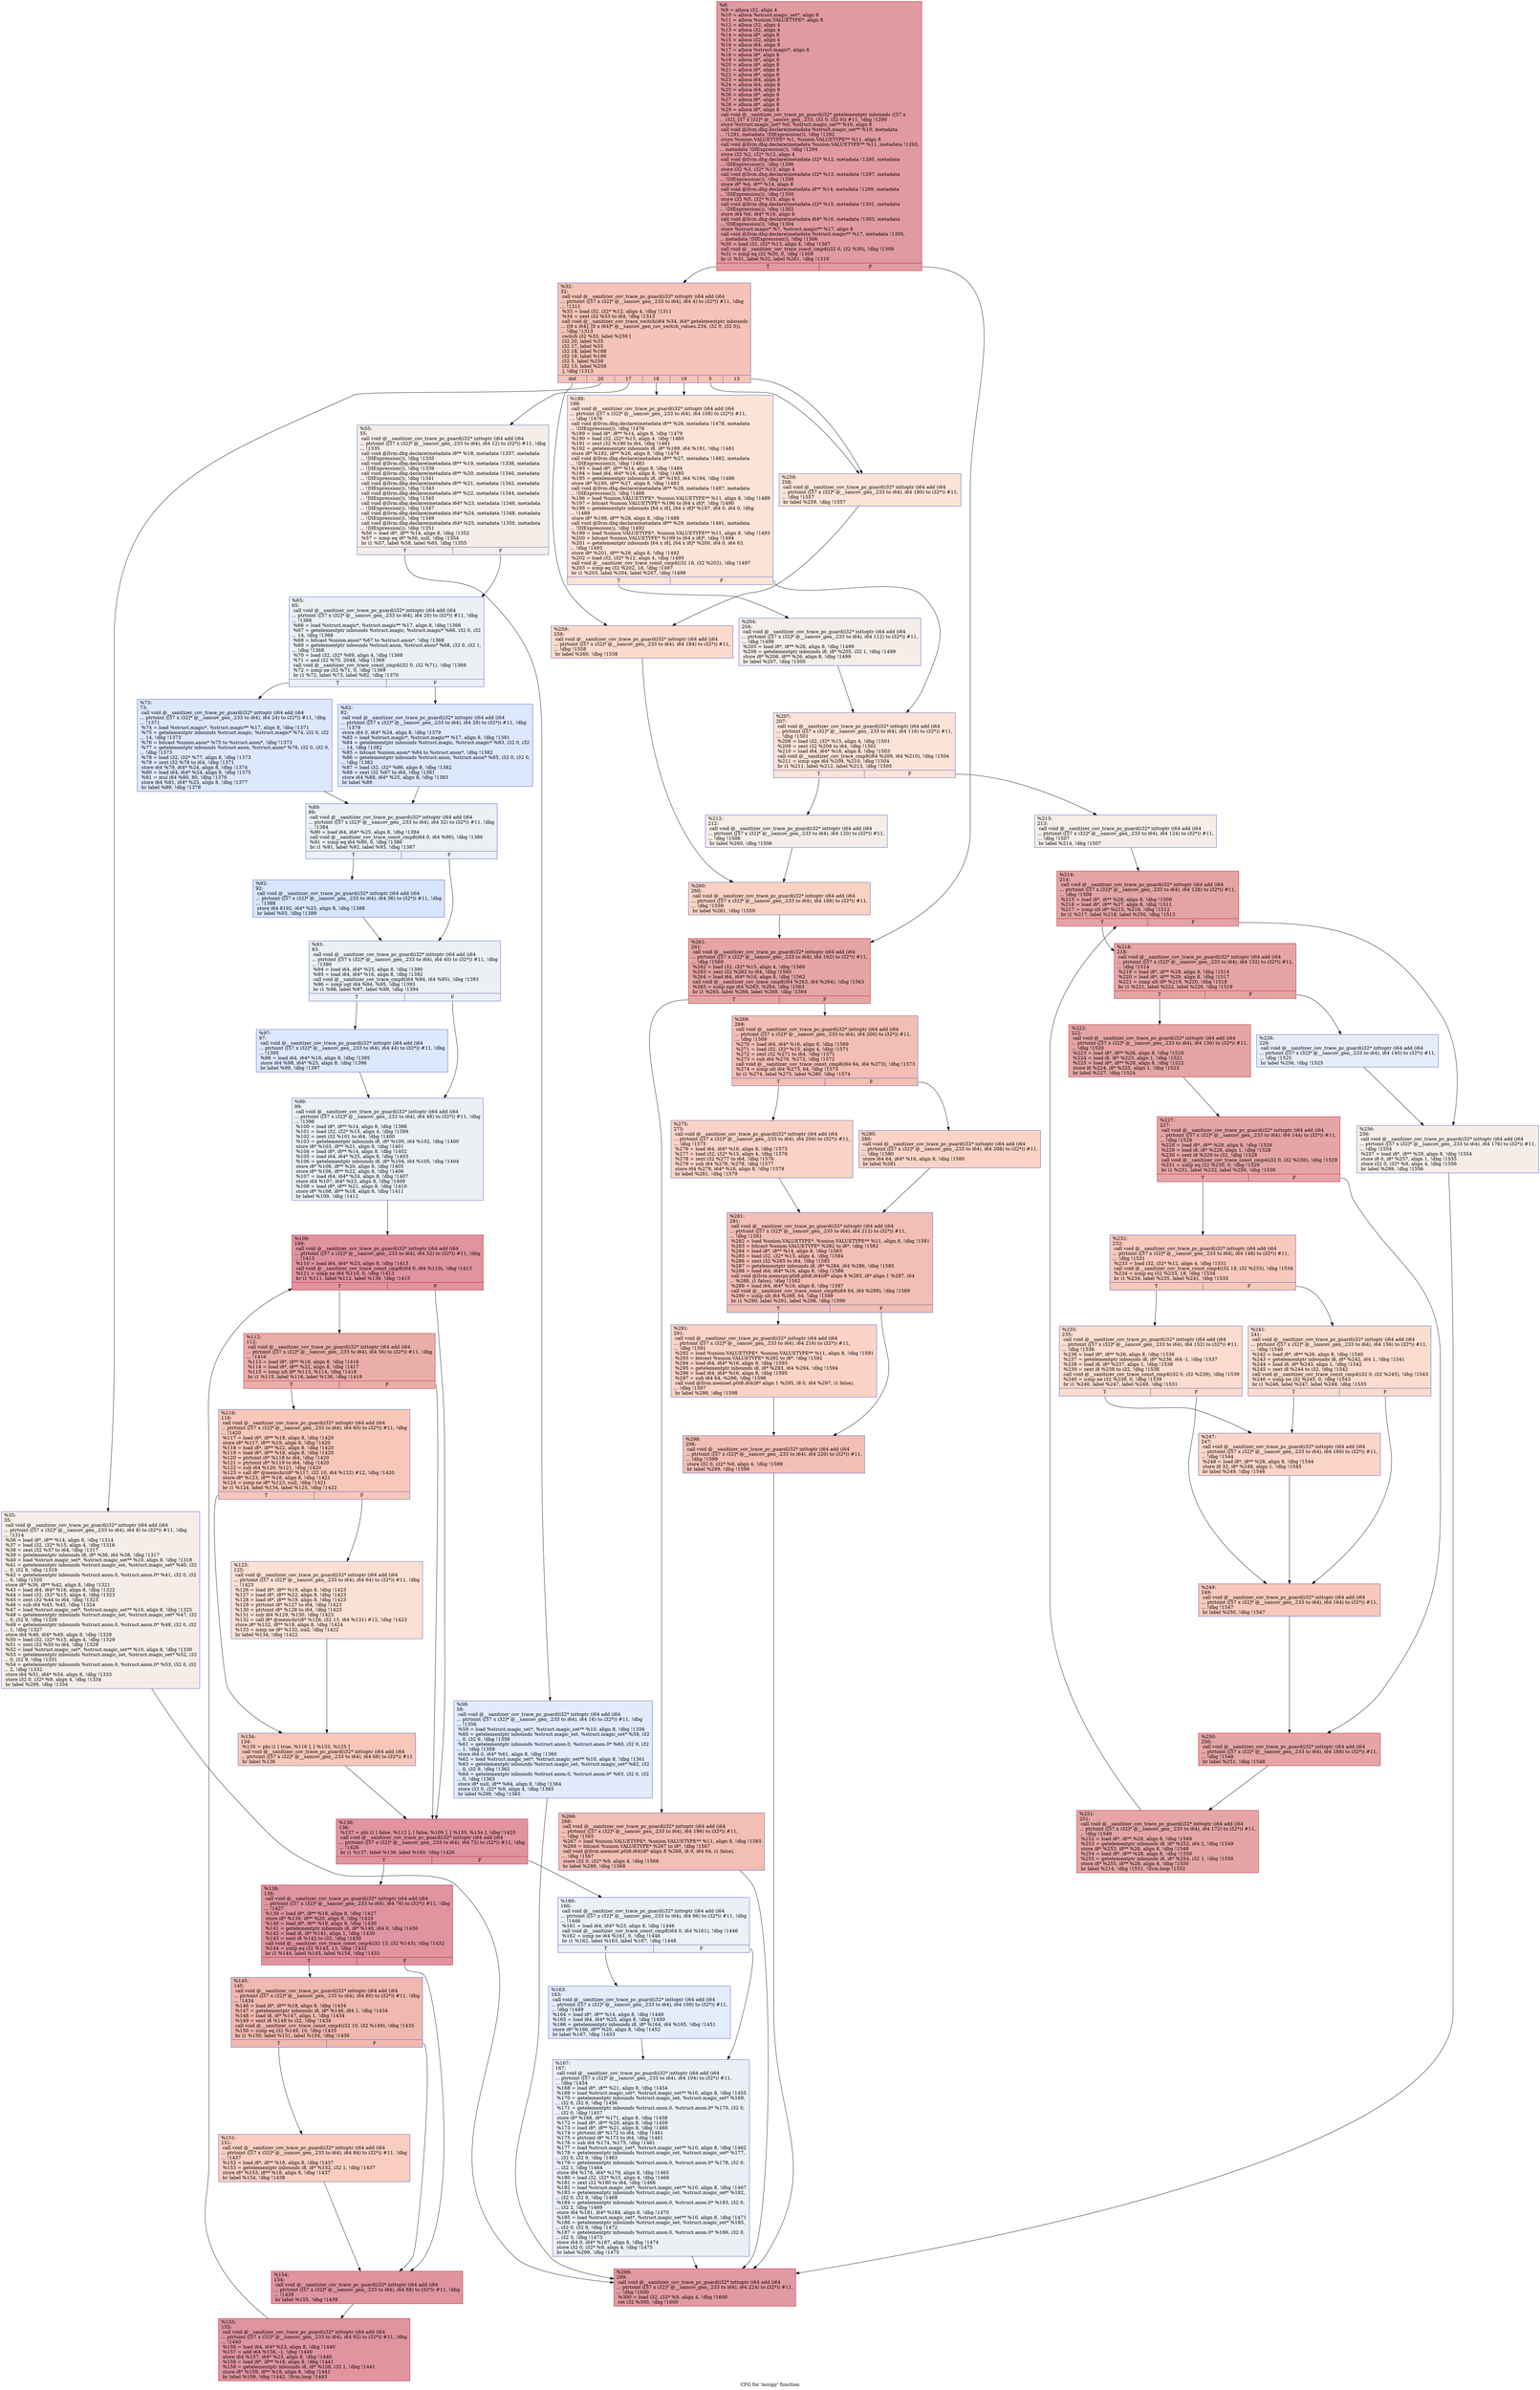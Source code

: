 digraph "CFG for 'mcopy' function" {
	label="CFG for 'mcopy' function";

	Node0x564cce6e96c0 [shape=record,color="#b70d28ff", style=filled, fillcolor="#bb1b2c70",label="{%8:\l  %9 = alloca i32, align 4\l  %10 = alloca %struct.magic_set*, align 8\l  %11 = alloca %union.VALUETYPE*, align 8\l  %12 = alloca i32, align 4\l  %13 = alloca i32, align 4\l  %14 = alloca i8*, align 8\l  %15 = alloca i32, align 4\l  %16 = alloca i64, align 8\l  %17 = alloca %struct.magic*, align 8\l  %18 = alloca i8*, align 8\l  %19 = alloca i8*, align 8\l  %20 = alloca i8*, align 8\l  %21 = alloca i8*, align 8\l  %22 = alloca i8*, align 8\l  %23 = alloca i64, align 8\l  %24 = alloca i64, align 8\l  %25 = alloca i64, align 8\l  %26 = alloca i8*, align 8\l  %27 = alloca i8*, align 8\l  %28 = alloca i8*, align 8\l  %29 = alloca i8*, align 8\l  call void @__sanitizer_cov_trace_pc_guard(i32* getelementptr inbounds ([57 x\l... i32], [57 x i32]* @__sancov_gen_.233, i32 0, i32 0)) #11, !dbg !1290\l  store %struct.magic_set* %0, %struct.magic_set** %10, align 8\l  call void @llvm.dbg.declare(metadata %struct.magic_set** %10, metadata\l... !1291, metadata !DIExpression()), !dbg !1292\l  store %union.VALUETYPE* %1, %union.VALUETYPE** %11, align 8\l  call void @llvm.dbg.declare(metadata %union.VALUETYPE** %11, metadata !1293,\l... metadata !DIExpression()), !dbg !1294\l  store i32 %2, i32* %12, align 4\l  call void @llvm.dbg.declare(metadata i32* %12, metadata !1295, metadata\l... !DIExpression()), !dbg !1296\l  store i32 %3, i32* %13, align 4\l  call void @llvm.dbg.declare(metadata i32* %13, metadata !1297, metadata\l... !DIExpression()), !dbg !1298\l  store i8* %4, i8** %14, align 8\l  call void @llvm.dbg.declare(metadata i8** %14, metadata !1299, metadata\l... !DIExpression()), !dbg !1300\l  store i32 %5, i32* %15, align 4\l  call void @llvm.dbg.declare(metadata i32* %15, metadata !1301, metadata\l... !DIExpression()), !dbg !1302\l  store i64 %6, i64* %16, align 8\l  call void @llvm.dbg.declare(metadata i64* %16, metadata !1303, metadata\l... !DIExpression()), !dbg !1304\l  store %struct.magic* %7, %struct.magic** %17, align 8\l  call void @llvm.dbg.declare(metadata %struct.magic** %17, metadata !1305,\l... metadata !DIExpression()), !dbg !1306\l  %30 = load i32, i32* %13, align 4, !dbg !1307\l  call void @__sanitizer_cov_trace_const_cmp4(i32 0, i32 %30), !dbg !1309\l  %31 = icmp eq i32 %30, 0, !dbg !1309\l  br i1 %31, label %32, label %261, !dbg !1310\l|{<s0>T|<s1>F}}"];
	Node0x564cce6e96c0:s0 -> Node0x564cce6eae60;
	Node0x564cce6e96c0:s1 -> Node0x564cce6ebd10;
	Node0x564cce6eae60 [shape=record,color="#3d50c3ff", style=filled, fillcolor="#e8765c70",label="{%32:\l32:                                               \l  call void @__sanitizer_cov_trace_pc_guard(i32* inttoptr (i64 add (i64\l... ptrtoint ([57 x i32]* @__sancov_gen_.233 to i64), i64 4) to i32*)) #11, !dbg\l... !1311\l  %33 = load i32, i32* %12, align 4, !dbg !1311\l  %34 = zext i32 %33 to i64, !dbg !1313\l  call void @__sanitizer_cov_trace_switch(i64 %34, i64* getelementptr inbounds\l... ([8 x i64], [8 x i64]* @__sancov_gen_cov_switch_values.234, i32 0, i32 0)),\l... !dbg !1313\l  switch i32 %33, label %259 [\l    i32 20, label %35\l    i32 17, label %55\l    i32 18, label %188\l    i32 19, label %188\l    i32 5, label %258\l    i32 13, label %258\l  ], !dbg !1313\l|{<s0>def|<s1>20|<s2>17|<s3>18|<s4>19|<s5>5|<s6>13}}"];
	Node0x564cce6eae60:s0 -> Node0x564cce6ebc70;
	Node0x564cce6eae60:s1 -> Node0x564cce6eaeb0;
	Node0x564cce6eae60:s2 -> Node0x564cce6eaf00;
	Node0x564cce6eae60:s3 -> Node0x564cce6eb680;
	Node0x564cce6eae60:s4 -> Node0x564cce6eb680;
	Node0x564cce6eae60:s5 -> Node0x564cce6ebc20;
	Node0x564cce6eae60:s6 -> Node0x564cce6ebc20;
	Node0x564cce6eaeb0 [shape=record,color="#3d50c3ff", style=filled, fillcolor="#e8d6cc70",label="{%35:\l35:                                               \l  call void @__sanitizer_cov_trace_pc_guard(i32* inttoptr (i64 add (i64\l... ptrtoint ([57 x i32]* @__sancov_gen_.233 to i64), i64 8) to i32*)) #11, !dbg\l... !1314\l  %36 = load i8*, i8** %14, align 8, !dbg !1314\l  %37 = load i32, i32* %15, align 4, !dbg !1316\l  %38 = zext i32 %37 to i64, !dbg !1317\l  %39 = getelementptr inbounds i8, i8* %36, i64 %38, !dbg !1317\l  %40 = load %struct.magic_set*, %struct.magic_set** %10, align 8, !dbg !1318\l  %41 = getelementptr inbounds %struct.magic_set, %struct.magic_set* %40, i32\l... 0, i32 9, !dbg !1319\l  %42 = getelementptr inbounds %struct.anon.0, %struct.anon.0* %41, i32 0, i32\l... 0, !dbg !1320\l  store i8* %39, i8** %42, align 8, !dbg !1321\l  %43 = load i64, i64* %16, align 8, !dbg !1322\l  %44 = load i32, i32* %15, align 4, !dbg !1323\l  %45 = zext i32 %44 to i64, !dbg !1323\l  %46 = sub i64 %43, %45, !dbg !1324\l  %47 = load %struct.magic_set*, %struct.magic_set** %10, align 8, !dbg !1325\l  %48 = getelementptr inbounds %struct.magic_set, %struct.magic_set* %47, i32\l... 0, i32 9, !dbg !1326\l  %49 = getelementptr inbounds %struct.anon.0, %struct.anon.0* %48, i32 0, i32\l... 1, !dbg !1327\l  store i64 %46, i64* %49, align 8, !dbg !1328\l  %50 = load i32, i32* %15, align 4, !dbg !1329\l  %51 = zext i32 %50 to i64, !dbg !1329\l  %52 = load %struct.magic_set*, %struct.magic_set** %10, align 8, !dbg !1330\l  %53 = getelementptr inbounds %struct.magic_set, %struct.magic_set* %52, i32\l... 0, i32 9, !dbg !1331\l  %54 = getelementptr inbounds %struct.anon.0, %struct.anon.0* %53, i32 0, i32\l... 2, !dbg !1332\l  store i64 %51, i64* %54, align 8, !dbg !1333\l  store i32 0, i32* %9, align 4, !dbg !1334\l  br label %299, !dbg !1334\l}"];
	Node0x564cce6eaeb0 -> Node0x564cce6ebf90;
	Node0x564cce6eaf00 [shape=record,color="#3d50c3ff", style=filled, fillcolor="#e8d6cc70",label="{%55:\l55:                                               \l  call void @__sanitizer_cov_trace_pc_guard(i32* inttoptr (i64 add (i64\l... ptrtoint ([57 x i32]* @__sancov_gen_.233 to i64), i64 12) to i32*)) #11, !dbg\l... !1335\l  call void @llvm.dbg.declare(metadata i8** %18, metadata !1337, metadata\l... !DIExpression()), !dbg !1335\l  call void @llvm.dbg.declare(metadata i8** %19, metadata !1338, metadata\l... !DIExpression()), !dbg !1339\l  call void @llvm.dbg.declare(metadata i8** %20, metadata !1340, metadata\l... !DIExpression()), !dbg !1341\l  call void @llvm.dbg.declare(metadata i8** %21, metadata !1342, metadata\l... !DIExpression()), !dbg !1343\l  call void @llvm.dbg.declare(metadata i8** %22, metadata !1344, metadata\l... !DIExpression()), !dbg !1345\l  call void @llvm.dbg.declare(metadata i64* %23, metadata !1346, metadata\l... !DIExpression()), !dbg !1347\l  call void @llvm.dbg.declare(metadata i64* %24, metadata !1348, metadata\l... !DIExpression()), !dbg !1349\l  call void @llvm.dbg.declare(metadata i64* %25, metadata !1350, metadata\l... !DIExpression()), !dbg !1351\l  %56 = load i8*, i8** %14, align 8, !dbg !1352\l  %57 = icmp eq i8* %56, null, !dbg !1354\l  br i1 %57, label %58, label %65, !dbg !1355\l|{<s0>T|<s1>F}}"];
	Node0x564cce6eaf00:s0 -> Node0x564cce6eaf50;
	Node0x564cce6eaf00:s1 -> Node0x564cce6eafa0;
	Node0x564cce6eaf50 [shape=record,color="#3d50c3ff", style=filled, fillcolor="#bbd1f870",label="{%58:\l58:                                               \l  call void @__sanitizer_cov_trace_pc_guard(i32* inttoptr (i64 add (i64\l... ptrtoint ([57 x i32]* @__sancov_gen_.233 to i64), i64 16) to i32*)) #11, !dbg\l... !1356\l  %59 = load %struct.magic_set*, %struct.magic_set** %10, align 8, !dbg !1356\l  %60 = getelementptr inbounds %struct.magic_set, %struct.magic_set* %59, i32\l... 0, i32 9, !dbg !1358\l  %61 = getelementptr inbounds %struct.anon.0, %struct.anon.0* %60, i32 0, i32\l... 1, !dbg !1359\l  store i64 0, i64* %61, align 8, !dbg !1360\l  %62 = load %struct.magic_set*, %struct.magic_set** %10, align 8, !dbg !1361\l  %63 = getelementptr inbounds %struct.magic_set, %struct.magic_set* %62, i32\l... 0, i32 9, !dbg !1362\l  %64 = getelementptr inbounds %struct.anon.0, %struct.anon.0* %63, i32 0, i32\l... 0, !dbg !1363\l  store i8* null, i8** %64, align 8, !dbg !1364\l  store i32 0, i32* %9, align 4, !dbg !1365\l  br label %299, !dbg !1365\l}"];
	Node0x564cce6eaf50 -> Node0x564cce6ebf90;
	Node0x564cce6eafa0 [shape=record,color="#3d50c3ff", style=filled, fillcolor="#d4dbe670",label="{%65:\l65:                                               \l  call void @__sanitizer_cov_trace_pc_guard(i32* inttoptr (i64 add (i64\l... ptrtoint ([57 x i32]* @__sancov_gen_.233 to i64), i64 20) to i32*)) #11, !dbg\l... !1366\l  %66 = load %struct.magic*, %struct.magic** %17, align 8, !dbg !1366\l  %67 = getelementptr inbounds %struct.magic, %struct.magic* %66, i32 0, i32\l... 14, !dbg !1368\l  %68 = bitcast %union.anon* %67 to %struct.anon*, !dbg !1368\l  %69 = getelementptr inbounds %struct.anon, %struct.anon* %68, i32 0, i32 1,\l... !dbg !1368\l  %70 = load i32, i32* %69, align 4, !dbg !1368\l  %71 = and i32 %70, 2048, !dbg !1369\l  call void @__sanitizer_cov_trace_const_cmp4(i32 0, i32 %71), !dbg !1369\l  %72 = icmp ne i32 %71, 0, !dbg !1369\l  br i1 %72, label %73, label %82, !dbg !1370\l|{<s0>T|<s1>F}}"];
	Node0x564cce6eafa0:s0 -> Node0x564cce6eaff0;
	Node0x564cce6eafa0:s1 -> Node0x564cce6eb040;
	Node0x564cce6eaff0 [shape=record,color="#3d50c3ff", style=filled, fillcolor="#b2ccfb70",label="{%73:\l73:                                               \l  call void @__sanitizer_cov_trace_pc_guard(i32* inttoptr (i64 add (i64\l... ptrtoint ([57 x i32]* @__sancov_gen_.233 to i64), i64 24) to i32*)) #11, !dbg\l... !1371\l  %74 = load %struct.magic*, %struct.magic** %17, align 8, !dbg !1371\l  %75 = getelementptr inbounds %struct.magic, %struct.magic* %74, i32 0, i32\l... 14, !dbg !1373\l  %76 = bitcast %union.anon* %75 to %struct.anon*, !dbg !1373\l  %77 = getelementptr inbounds %struct.anon, %struct.anon* %76, i32 0, i32 0,\l... !dbg !1373\l  %78 = load i32, i32* %77, align 8, !dbg !1373\l  %79 = zext i32 %78 to i64, !dbg !1371\l  store i64 %79, i64* %24, align 8, !dbg !1374\l  %80 = load i64, i64* %24, align 8, !dbg !1375\l  %81 = mul i64 %80, 80, !dbg !1376\l  store i64 %81, i64* %25, align 8, !dbg !1377\l  br label %89, !dbg !1378\l}"];
	Node0x564cce6eaff0 -> Node0x564cce6eb090;
	Node0x564cce6eb040 [shape=record,color="#3d50c3ff", style=filled, fillcolor="#b2ccfb70",label="{%82:\l82:                                               \l  call void @__sanitizer_cov_trace_pc_guard(i32* inttoptr (i64 add (i64\l... ptrtoint ([57 x i32]* @__sancov_gen_.233 to i64), i64 28) to i32*)) #11, !dbg\l... !1379\l  store i64 0, i64* %24, align 8, !dbg !1379\l  %83 = load %struct.magic*, %struct.magic** %17, align 8, !dbg !1381\l  %84 = getelementptr inbounds %struct.magic, %struct.magic* %83, i32 0, i32\l... 14, !dbg !1382\l  %85 = bitcast %union.anon* %84 to %struct.anon*, !dbg !1382\l  %86 = getelementptr inbounds %struct.anon, %struct.anon* %85, i32 0, i32 0,\l... !dbg !1382\l  %87 = load i32, i32* %86, align 8, !dbg !1382\l  %88 = zext i32 %87 to i64, !dbg !1381\l  store i64 %88, i64* %25, align 8, !dbg !1383\l  br label %89\l}"];
	Node0x564cce6eb040 -> Node0x564cce6eb090;
	Node0x564cce6eb090 [shape=record,color="#3d50c3ff", style=filled, fillcolor="#d4dbe670",label="{%89:\l89:                                               \l  call void @__sanitizer_cov_trace_pc_guard(i32* inttoptr (i64 add (i64\l... ptrtoint ([57 x i32]* @__sancov_gen_.233 to i64), i64 32) to i32*)) #11, !dbg\l... !1384\l  %90 = load i64, i64* %25, align 8, !dbg !1384\l  call void @__sanitizer_cov_trace_const_cmp8(i64 0, i64 %90), !dbg !1386\l  %91 = icmp eq i64 %90, 0, !dbg !1386\l  br i1 %91, label %92, label %93, !dbg !1387\l|{<s0>T|<s1>F}}"];
	Node0x564cce6eb090:s0 -> Node0x564cce6eb0e0;
	Node0x564cce6eb090:s1 -> Node0x564cce6eb130;
	Node0x564cce6eb0e0 [shape=record,color="#3d50c3ff", style=filled, fillcolor="#a7c5fe70",label="{%92:\l92:                                               \l  call void @__sanitizer_cov_trace_pc_guard(i32* inttoptr (i64 add (i64\l... ptrtoint ([57 x i32]* @__sancov_gen_.233 to i64), i64 36) to i32*)) #11, !dbg\l... !1388\l  store i64 8192, i64* %25, align 8, !dbg !1388\l  br label %93, !dbg !1389\l}"];
	Node0x564cce6eb0e0 -> Node0x564cce6eb130;
	Node0x564cce6eb130 [shape=record,color="#3d50c3ff", style=filled, fillcolor="#d4dbe670",label="{%93:\l93:                                               \l  call void @__sanitizer_cov_trace_pc_guard(i32* inttoptr (i64 add (i64\l... ptrtoint ([57 x i32]* @__sancov_gen_.233 to i64), i64 40) to i32*)) #11, !dbg\l... !1390\l  %94 = load i64, i64* %25, align 8, !dbg !1390\l  %95 = load i64, i64* %16, align 8, !dbg !1392\l  call void @__sanitizer_cov_trace_cmp8(i64 %94, i64 %95), !dbg !1393\l  %96 = icmp ugt i64 %94, %95, !dbg !1393\l  br i1 %96, label %97, label %99, !dbg !1394\l|{<s0>T|<s1>F}}"];
	Node0x564cce6eb130:s0 -> Node0x564cce6eb180;
	Node0x564cce6eb130:s1 -> Node0x564cce6eb1d0;
	Node0x564cce6eb180 [shape=record,color="#3d50c3ff", style=filled, fillcolor="#b2ccfb70",label="{%97:\l97:                                               \l  call void @__sanitizer_cov_trace_pc_guard(i32* inttoptr (i64 add (i64\l... ptrtoint ([57 x i32]* @__sancov_gen_.233 to i64), i64 44) to i32*)) #11, !dbg\l... !1395\l  %98 = load i64, i64* %16, align 8, !dbg !1395\l  store i64 %98, i64* %25, align 8, !dbg !1396\l  br label %99, !dbg !1397\l}"];
	Node0x564cce6eb180 -> Node0x564cce6eb1d0;
	Node0x564cce6eb1d0 [shape=record,color="#3d50c3ff", style=filled, fillcolor="#d4dbe670",label="{%99:\l99:                                               \l  call void @__sanitizer_cov_trace_pc_guard(i32* inttoptr (i64 add (i64\l... ptrtoint ([57 x i32]* @__sancov_gen_.233 to i64), i64 48) to i32*)) #11, !dbg\l... !1398\l  %100 = load i8*, i8** %14, align 8, !dbg !1398\l  %101 = load i32, i32* %15, align 4, !dbg !1399\l  %102 = zext i32 %101 to i64, !dbg !1400\l  %103 = getelementptr inbounds i8, i8* %100, i64 %102, !dbg !1400\l  store i8* %103, i8** %21, align 8, !dbg !1401\l  %104 = load i8*, i8** %14, align 8, !dbg !1402\l  %105 = load i64, i64* %25, align 8, !dbg !1403\l  %106 = getelementptr inbounds i8, i8* %104, i64 %105, !dbg !1404\l  store i8* %106, i8** %20, align 8, !dbg !1405\l  store i8* %106, i8** %22, align 8, !dbg !1406\l  %107 = load i64, i64* %24, align 8, !dbg !1407\l  store i64 %107, i64* %23, align 8, !dbg !1409\l  %108 = load i8*, i8** %21, align 8, !dbg !1410\l  store i8* %108, i8** %18, align 8, !dbg !1411\l  br label %109, !dbg !1412\l}"];
	Node0x564cce6eb1d0 -> Node0x564cce6eb220;
	Node0x564cce6eb220 [shape=record,color="#b70d28ff", style=filled, fillcolor="#b70d2870",label="{%109:\l109:                                              \l  call void @__sanitizer_cov_trace_pc_guard(i32* inttoptr (i64 add (i64\l... ptrtoint ([57 x i32]* @__sancov_gen_.233 to i64), i64 52) to i32*)) #11, !dbg\l... !1413\l  %110 = load i64, i64* %23, align 8, !dbg !1413\l  call void @__sanitizer_cov_trace_const_cmp8(i64 0, i64 %110), !dbg !1413\l  %111 = icmp ne i64 %110, 0, !dbg !1413\l  br i1 %111, label %112, label %136, !dbg !1415\l|{<s0>T|<s1>F}}"];
	Node0x564cce6eb220:s0 -> Node0x564cce6eb270;
	Node0x564cce6eb220:s1 -> Node0x564cce6eb3b0;
	Node0x564cce6eb270 [shape=record,color="#b70d28ff", style=filled, fillcolor="#d0473d70",label="{%112:\l112:                                              \l  call void @__sanitizer_cov_trace_pc_guard(i32* inttoptr (i64 add (i64\l... ptrtoint ([57 x i32]* @__sancov_gen_.233 to i64), i64 56) to i32*)) #11, !dbg\l... !1416\l  %113 = load i8*, i8** %18, align 8, !dbg !1416\l  %114 = load i8*, i8** %22, align 8, !dbg !1417\l  %115 = icmp ult i8* %113, %114, !dbg !1418\l  br i1 %115, label %116, label %136, !dbg !1419\l|{<s0>T|<s1>F}}"];
	Node0x564cce6eb270:s0 -> Node0x564cce6eb2c0;
	Node0x564cce6eb270:s1 -> Node0x564cce6eb3b0;
	Node0x564cce6eb2c0 [shape=record,color="#3d50c3ff", style=filled, fillcolor="#ec7f6370",label="{%116:\l116:                                              \l  call void @__sanitizer_cov_trace_pc_guard(i32* inttoptr (i64 add (i64\l... ptrtoint ([57 x i32]* @__sancov_gen_.233 to i64), i64 60) to i32*)) #11, !dbg\l... !1420\l  %117 = load i8*, i8** %18, align 8, !dbg !1420\l  store i8* %117, i8** %19, align 8, !dbg !1420\l  %118 = load i8*, i8** %22, align 8, !dbg !1420\l  %119 = load i8*, i8** %18, align 8, !dbg !1420\l  %120 = ptrtoint i8* %118 to i64, !dbg !1420\l  %121 = ptrtoint i8* %119 to i64, !dbg !1420\l  %122 = sub i64 %120, %121, !dbg !1420\l  %123 = call i8* @memchr(i8* %117, i32 10, i64 %122) #12, !dbg !1420\l  store i8* %123, i8** %18, align 8, !dbg !1421\l  %124 = icmp ne i8* %123, null, !dbg !1421\l  br i1 %124, label %134, label %125, !dbg !1422\l|{<s0>T|<s1>F}}"];
	Node0x564cce6eb2c0:s0 -> Node0x564cce6eb360;
	Node0x564cce6eb2c0:s1 -> Node0x564cce6eb310;
	Node0x564cce6eb310 [shape=record,color="#3d50c3ff", style=filled, fillcolor="#f7b99e70",label="{%125:\l125:                                              \l  call void @__sanitizer_cov_trace_pc_guard(i32* inttoptr (i64 add (i64\l... ptrtoint ([57 x i32]* @__sancov_gen_.233 to i64), i64 64) to i32*)) #11, !dbg\l... !1423\l  %126 = load i8*, i8** %19, align 8, !dbg !1423\l  %127 = load i8*, i8** %22, align 8, !dbg !1423\l  %128 = load i8*, i8** %19, align 8, !dbg !1423\l  %129 = ptrtoint i8* %127 to i64, !dbg !1423\l  %130 = ptrtoint i8* %128 to i64, !dbg !1423\l  %131 = sub i64 %129, %130, !dbg !1423\l  %132 = call i8* @memchr(i8* %126, i32 13, i64 %131) #12, !dbg !1423\l  store i8* %132, i8** %18, align 8, !dbg !1424\l  %133 = icmp ne i8* %132, null, !dbg !1422\l  br label %134, !dbg !1422\l}"];
	Node0x564cce6eb310 -> Node0x564cce6eb360;
	Node0x564cce6eb360 [shape=record,color="#3d50c3ff", style=filled, fillcolor="#ec7f6370",label="{%134:\l134:                                              \l  %135 = phi i1 [ true, %116 ], [ %133, %125 ]\l  call void @__sanitizer_cov_trace_pc_guard(i32* inttoptr (i64 add (i64\l... ptrtoint ([57 x i32]* @__sancov_gen_.233 to i64), i64 68) to i32*)) #11\l  br label %136\l}"];
	Node0x564cce6eb360 -> Node0x564cce6eb3b0;
	Node0x564cce6eb3b0 [shape=record,color="#b70d28ff", style=filled, fillcolor="#b70d2870",label="{%136:\l136:                                              \l  %137 = phi i1 [ false, %112 ], [ false, %109 ], [ %135, %134 ], !dbg !1425\l  call void @__sanitizer_cov_trace_pc_guard(i32* inttoptr (i64 add (i64\l... ptrtoint ([57 x i32]* @__sancov_gen_.233 to i64), i64 72) to i32*)) #11, !dbg\l... !1426\l  br i1 %137, label %138, label %160, !dbg !1426\l|{<s0>T|<s1>F}}"];
	Node0x564cce6eb3b0:s0 -> Node0x564cce6eb400;
	Node0x564cce6eb3b0:s1 -> Node0x564cce6eb590;
	Node0x564cce6eb400 [shape=record,color="#b70d28ff", style=filled, fillcolor="#b70d2870",label="{%138:\l138:                                              \l  call void @__sanitizer_cov_trace_pc_guard(i32* inttoptr (i64 add (i64\l... ptrtoint ([57 x i32]* @__sancov_gen_.233 to i64), i64 76) to i32*)) #11, !dbg\l... !1427\l  %139 = load i8*, i8** %18, align 8, !dbg !1427\l  store i8* %139, i8** %20, align 8, !dbg !1429\l  %140 = load i8*, i8** %18, align 8, !dbg !1430\l  %141 = getelementptr inbounds i8, i8* %140, i64 0, !dbg !1430\l  %142 = load i8, i8* %141, align 1, !dbg !1430\l  %143 = sext i8 %142 to i32, !dbg !1430\l  call void @__sanitizer_cov_trace_const_cmp4(i32 13, i32 %143), !dbg !1432\l  %144 = icmp eq i32 %143, 13, !dbg !1432\l  br i1 %144, label %145, label %154, !dbg !1433\l|{<s0>T|<s1>F}}"];
	Node0x564cce6eb400:s0 -> Node0x564cce6eb450;
	Node0x564cce6eb400:s1 -> Node0x564cce6eb4f0;
	Node0x564cce6eb450 [shape=record,color="#3d50c3ff", style=filled, fillcolor="#dc5d4a70",label="{%145:\l145:                                              \l  call void @__sanitizer_cov_trace_pc_guard(i32* inttoptr (i64 add (i64\l... ptrtoint ([57 x i32]* @__sancov_gen_.233 to i64), i64 80) to i32*)) #11, !dbg\l... !1434\l  %146 = load i8*, i8** %18, align 8, !dbg !1434\l  %147 = getelementptr inbounds i8, i8* %146, i64 1, !dbg !1434\l  %148 = load i8, i8* %147, align 1, !dbg !1434\l  %149 = sext i8 %148 to i32, !dbg !1434\l  call void @__sanitizer_cov_trace_const_cmp4(i32 10, i32 %149), !dbg !1435\l  %150 = icmp eq i32 %149, 10, !dbg !1435\l  br i1 %150, label %151, label %154, !dbg !1436\l|{<s0>T|<s1>F}}"];
	Node0x564cce6eb450:s0 -> Node0x564cce6eb4a0;
	Node0x564cce6eb450:s1 -> Node0x564cce6eb4f0;
	Node0x564cce6eb4a0 [shape=record,color="#3d50c3ff", style=filled, fillcolor="#f2907270",label="{%151:\l151:                                              \l  call void @__sanitizer_cov_trace_pc_guard(i32* inttoptr (i64 add (i64\l... ptrtoint ([57 x i32]* @__sancov_gen_.233 to i64), i64 84) to i32*)) #11, !dbg\l... !1437\l  %152 = load i8*, i8** %18, align 8, !dbg !1437\l  %153 = getelementptr inbounds i8, i8* %152, i32 1, !dbg !1437\l  store i8* %153, i8** %18, align 8, !dbg !1437\l  br label %154, !dbg !1438\l}"];
	Node0x564cce6eb4a0 -> Node0x564cce6eb4f0;
	Node0x564cce6eb4f0 [shape=record,color="#b70d28ff", style=filled, fillcolor="#b70d2870",label="{%154:\l154:                                              \l  call void @__sanitizer_cov_trace_pc_guard(i32* inttoptr (i64 add (i64\l... ptrtoint ([57 x i32]* @__sancov_gen_.233 to i64), i64 88) to i32*)) #11, !dbg\l... !1439\l  br label %155, !dbg !1439\l}"];
	Node0x564cce6eb4f0 -> Node0x564cce6eb540;
	Node0x564cce6eb540 [shape=record,color="#b70d28ff", style=filled, fillcolor="#b70d2870",label="{%155:\l155:                                              \l  call void @__sanitizer_cov_trace_pc_guard(i32* inttoptr (i64 add (i64\l... ptrtoint ([57 x i32]* @__sancov_gen_.233 to i64), i64 92) to i32*)) #11, !dbg\l... !1440\l  %156 = load i64, i64* %23, align 8, !dbg !1440\l  %157 = add i64 %156, -1, !dbg !1440\l  store i64 %157, i64* %23, align 8, !dbg !1440\l  %158 = load i8*, i8** %18, align 8, !dbg !1441\l  %159 = getelementptr inbounds i8, i8* %158, i32 1, !dbg !1441\l  store i8* %159, i8** %18, align 8, !dbg !1441\l  br label %109, !dbg !1442, !llvm.loop !1443\l}"];
	Node0x564cce6eb540 -> Node0x564cce6eb220;
	Node0x564cce6eb590 [shape=record,color="#3d50c3ff", style=filled, fillcolor="#d4dbe670",label="{%160:\l160:                                              \l  call void @__sanitizer_cov_trace_pc_guard(i32* inttoptr (i64 add (i64\l... ptrtoint ([57 x i32]* @__sancov_gen_.233 to i64), i64 96) to i32*)) #11, !dbg\l... !1446\l  %161 = load i64, i64* %23, align 8, !dbg !1446\l  call void @__sanitizer_cov_trace_const_cmp8(i64 0, i64 %161), !dbg !1446\l  %162 = icmp ne i64 %161, 0, !dbg !1446\l  br i1 %162, label %163, label %167, !dbg !1448\l|{<s0>T|<s1>F}}"];
	Node0x564cce6eb590:s0 -> Node0x564cce6eb5e0;
	Node0x564cce6eb590:s1 -> Node0x564cce6eb630;
	Node0x564cce6eb5e0 [shape=record,color="#3d50c3ff", style=filled, fillcolor="#bfd3f670",label="{%163:\l163:                                              \l  call void @__sanitizer_cov_trace_pc_guard(i32* inttoptr (i64 add (i64\l... ptrtoint ([57 x i32]* @__sancov_gen_.233 to i64), i64 100) to i32*)) #11,\l... !dbg !1449\l  %164 = load i8*, i8** %14, align 8, !dbg !1449\l  %165 = load i64, i64* %25, align 8, !dbg !1450\l  %166 = getelementptr inbounds i8, i8* %164, i64 %165, !dbg !1451\l  store i8* %166, i8** %20, align 8, !dbg !1452\l  br label %167, !dbg !1453\l}"];
	Node0x564cce6eb5e0 -> Node0x564cce6eb630;
	Node0x564cce6eb630 [shape=record,color="#3d50c3ff", style=filled, fillcolor="#d4dbe670",label="{%167:\l167:                                              \l  call void @__sanitizer_cov_trace_pc_guard(i32* inttoptr (i64 add (i64\l... ptrtoint ([57 x i32]* @__sancov_gen_.233 to i64), i64 104) to i32*)) #11,\l... !dbg !1454\l  %168 = load i8*, i8** %21, align 8, !dbg !1454\l  %169 = load %struct.magic_set*, %struct.magic_set** %10, align 8, !dbg !1455\l  %170 = getelementptr inbounds %struct.magic_set, %struct.magic_set* %169,\l... i32 0, i32 9, !dbg !1456\l  %171 = getelementptr inbounds %struct.anon.0, %struct.anon.0* %170, i32 0,\l... i32 0, !dbg !1457\l  store i8* %168, i8** %171, align 8, !dbg !1458\l  %172 = load i8*, i8** %20, align 8, !dbg !1459\l  %173 = load i8*, i8** %21, align 8, !dbg !1460\l  %174 = ptrtoint i8* %172 to i64, !dbg !1461\l  %175 = ptrtoint i8* %173 to i64, !dbg !1461\l  %176 = sub i64 %174, %175, !dbg !1461\l  %177 = load %struct.magic_set*, %struct.magic_set** %10, align 8, !dbg !1462\l  %178 = getelementptr inbounds %struct.magic_set, %struct.magic_set* %177,\l... i32 0, i32 9, !dbg !1463\l  %179 = getelementptr inbounds %struct.anon.0, %struct.anon.0* %178, i32 0,\l... i32 1, !dbg !1464\l  store i64 %176, i64* %179, align 8, !dbg !1465\l  %180 = load i32, i32* %15, align 4, !dbg !1466\l  %181 = zext i32 %180 to i64, !dbg !1466\l  %182 = load %struct.magic_set*, %struct.magic_set** %10, align 8, !dbg !1467\l  %183 = getelementptr inbounds %struct.magic_set, %struct.magic_set* %182,\l... i32 0, i32 9, !dbg !1468\l  %184 = getelementptr inbounds %struct.anon.0, %struct.anon.0* %183, i32 0,\l... i32 2, !dbg !1469\l  store i64 %181, i64* %184, align 8, !dbg !1470\l  %185 = load %struct.magic_set*, %struct.magic_set** %10, align 8, !dbg !1471\l  %186 = getelementptr inbounds %struct.magic_set, %struct.magic_set* %185,\l... i32 0, i32 9, !dbg !1472\l  %187 = getelementptr inbounds %struct.anon.0, %struct.anon.0* %186, i32 0,\l... i32 3, !dbg !1473\l  store i64 0, i64* %187, align 8, !dbg !1474\l  store i32 0, i32* %9, align 4, !dbg !1475\l  br label %299, !dbg !1475\l}"];
	Node0x564cce6eb630 -> Node0x564cce6ebf90;
	Node0x564cce6eb680 [shape=record,color="#3d50c3ff", style=filled, fillcolor="#f6bfa670",label="{%188:\l188:                                              \l  call void @__sanitizer_cov_trace_pc_guard(i32* inttoptr (i64 add (i64\l... ptrtoint ([57 x i32]* @__sancov_gen_.233 to i64), i64 108) to i32*)) #11,\l... !dbg !1476\l  call void @llvm.dbg.declare(metadata i8** %26, metadata !1478, metadata\l... !DIExpression()), !dbg !1476\l  %189 = load i8*, i8** %14, align 8, !dbg !1479\l  %190 = load i32, i32* %15, align 4, !dbg !1480\l  %191 = zext i32 %190 to i64, !dbg !1481\l  %192 = getelementptr inbounds i8, i8* %189, i64 %191, !dbg !1481\l  store i8* %192, i8** %26, align 8, !dbg !1476\l  call void @llvm.dbg.declare(metadata i8** %27, metadata !1482, metadata\l... !DIExpression()), !dbg !1483\l  %193 = load i8*, i8** %14, align 8, !dbg !1484\l  %194 = load i64, i64* %16, align 8, !dbg !1485\l  %195 = getelementptr inbounds i8, i8* %193, i64 %194, !dbg !1486\l  store i8* %195, i8** %27, align 8, !dbg !1483\l  call void @llvm.dbg.declare(metadata i8** %28, metadata !1487, metadata\l... !DIExpression()), !dbg !1488\l  %196 = load %union.VALUETYPE*, %union.VALUETYPE** %11, align 8, !dbg !1489\l  %197 = bitcast %union.VALUETYPE* %196 to [64 x i8]*, !dbg !1490\l  %198 = getelementptr inbounds [64 x i8], [64 x i8]* %197, i64 0, i64 0, !dbg\l... !1489\l  store i8* %198, i8** %28, align 8, !dbg !1488\l  call void @llvm.dbg.declare(metadata i8** %29, metadata !1491, metadata\l... !DIExpression()), !dbg !1492\l  %199 = load %union.VALUETYPE*, %union.VALUETYPE** %11, align 8, !dbg !1493\l  %200 = bitcast %union.VALUETYPE* %199 to [64 x i8]*, !dbg !1494\l  %201 = getelementptr inbounds [64 x i8], [64 x i8]* %200, i64 0, i64 63,\l... !dbg !1493\l  store i8* %201, i8** %29, align 8, !dbg !1492\l  %202 = load i32, i32* %12, align 4, !dbg !1495\l  call void @__sanitizer_cov_trace_const_cmp4(i32 18, i32 %202), !dbg !1497\l  %203 = icmp eq i32 %202, 18, !dbg !1497\l  br i1 %203, label %204, label %207, !dbg !1498\l|{<s0>T|<s1>F}}"];
	Node0x564cce6eb680:s0 -> Node0x564cce6eb6d0;
	Node0x564cce6eb680:s1 -> Node0x564cce6eb720;
	Node0x564cce6eb6d0 [shape=record,color="#3d50c3ff", style=filled, fillcolor="#e8d6cc70",label="{%204:\l204:                                              \l  call void @__sanitizer_cov_trace_pc_guard(i32* inttoptr (i64 add (i64\l... ptrtoint ([57 x i32]* @__sancov_gen_.233 to i64), i64 112) to i32*)) #11,\l... !dbg !1499\l  %205 = load i8*, i8** %26, align 8, !dbg !1499\l  %206 = getelementptr inbounds i8, i8* %205, i32 1, !dbg !1499\l  store i8* %206, i8** %26, align 8, !dbg !1499\l  br label %207, !dbg !1500\l}"];
	Node0x564cce6eb6d0 -> Node0x564cce6eb720;
	Node0x564cce6eb720 [shape=record,color="#3d50c3ff", style=filled, fillcolor="#f6bfa670",label="{%207:\l207:                                              \l  call void @__sanitizer_cov_trace_pc_guard(i32* inttoptr (i64 add (i64\l... ptrtoint ([57 x i32]* @__sancov_gen_.233 to i64), i64 116) to i32*)) #11,\l... !dbg !1501\l  %208 = load i32, i32* %15, align 4, !dbg !1501\l  %209 = zext i32 %208 to i64, !dbg !1501\l  %210 = load i64, i64* %16, align 8, !dbg !1503\l  call void @__sanitizer_cov_trace_cmp8(i64 %209, i64 %210), !dbg !1504\l  %211 = icmp uge i64 %209, %210, !dbg !1504\l  br i1 %211, label %212, label %213, !dbg !1505\l|{<s0>T|<s1>F}}"];
	Node0x564cce6eb720:s0 -> Node0x564cce6eb770;
	Node0x564cce6eb720:s1 -> Node0x564cce6eb7c0;
	Node0x564cce6eb770 [shape=record,color="#3d50c3ff", style=filled, fillcolor="#e8d6cc70",label="{%212:\l212:                                              \l  call void @__sanitizer_cov_trace_pc_guard(i32* inttoptr (i64 add (i64\l... ptrtoint ([57 x i32]* @__sancov_gen_.233 to i64), i64 120) to i32*)) #11,\l... !dbg !1506\l  br label %260, !dbg !1506\l}"];
	Node0x564cce6eb770 -> Node0x564cce6ebcc0;
	Node0x564cce6eb7c0 [shape=record,color="#3d50c3ff", style=filled, fillcolor="#e8d6cc70",label="{%213:\l213:                                              \l  call void @__sanitizer_cov_trace_pc_guard(i32* inttoptr (i64 add (i64\l... ptrtoint ([57 x i32]* @__sancov_gen_.233 to i64), i64 124) to i32*)) #11,\l... !dbg !1507\l  br label %214, !dbg !1507\l}"];
	Node0x564cce6eb7c0 -> Node0x564cce6eb810;
	Node0x564cce6eb810 [shape=record,color="#b70d28ff", style=filled, fillcolor="#c32e3170",label="{%214:\l214:                                              \l  call void @__sanitizer_cov_trace_pc_guard(i32* inttoptr (i64 add (i64\l... ptrtoint ([57 x i32]* @__sancov_gen_.233 to i64), i64 128) to i32*)) #11,\l... !dbg !1508\l  %215 = load i8*, i8** %26, align 8, !dbg !1508\l  %216 = load i8*, i8** %27, align 8, !dbg !1511\l  %217 = icmp ult i8* %215, %216, !dbg !1512\l  br i1 %217, label %218, label %256, !dbg !1513\l|{<s0>T|<s1>F}}"];
	Node0x564cce6eb810:s0 -> Node0x564cce6eb860;
	Node0x564cce6eb810:s1 -> Node0x564cce6ebbd0;
	Node0x564cce6eb860 [shape=record,color="#b70d28ff", style=filled, fillcolor="#c5333470",label="{%218:\l218:                                              \l  call void @__sanitizer_cov_trace_pc_guard(i32* inttoptr (i64 add (i64\l... ptrtoint ([57 x i32]* @__sancov_gen_.233 to i64), i64 132) to i32*)) #11,\l... !dbg !1514\l  %219 = load i8*, i8** %28, align 8, !dbg !1514\l  %220 = load i8*, i8** %29, align 8, !dbg !1517\l  %221 = icmp ult i8* %219, %220, !dbg !1518\l  br i1 %221, label %222, label %226, !dbg !1519\l|{<s0>T|<s1>F}}"];
	Node0x564cce6eb860:s0 -> Node0x564cce6eb8b0;
	Node0x564cce6eb860:s1 -> Node0x564cce6eb900;
	Node0x564cce6eb8b0 [shape=record,color="#b70d28ff", style=filled, fillcolor="#c5333470",label="{%222:\l222:                                              \l  call void @__sanitizer_cov_trace_pc_guard(i32* inttoptr (i64 add (i64\l... ptrtoint ([57 x i32]* @__sancov_gen_.233 to i64), i64 136) to i32*)) #11,\l... !dbg !1520\l  %223 = load i8*, i8** %26, align 8, !dbg !1520\l  %224 = load i8, i8* %223, align 1, !dbg !1521\l  %225 = load i8*, i8** %28, align 8, !dbg !1522\l  store i8 %224, i8* %225, align 1, !dbg !1523\l  br label %227, !dbg !1524\l}"];
	Node0x564cce6eb8b0 -> Node0x564cce6eb950;
	Node0x564cce6eb900 [shape=record,color="#3d50c3ff", style=filled, fillcolor="#c7d7f070",label="{%226:\l226:                                              \l  call void @__sanitizer_cov_trace_pc_guard(i32* inttoptr (i64 add (i64\l... ptrtoint ([57 x i32]* @__sancov_gen_.233 to i64), i64 140) to i32*)) #11,\l... !dbg !1525\l  br label %256, !dbg !1525\l}"];
	Node0x564cce6eb900 -> Node0x564cce6ebbd0;
	Node0x564cce6eb950 [shape=record,color="#b70d28ff", style=filled, fillcolor="#c5333470",label="{%227:\l227:                                              \l  call void @__sanitizer_cov_trace_pc_guard(i32* inttoptr (i64 add (i64\l... ptrtoint ([57 x i32]* @__sancov_gen_.233 to i64), i64 144) to i32*)) #11,\l... !dbg !1526\l  %228 = load i8*, i8** %28, align 8, !dbg !1526\l  %229 = load i8, i8* %228, align 1, !dbg !1528\l  %230 = sext i8 %229 to i32, !dbg !1528\l  call void @__sanitizer_cov_trace_const_cmp4(i32 0, i32 %230), !dbg !1529\l  %231 = icmp eq i32 %230, 0, !dbg !1529\l  br i1 %231, label %232, label %250, !dbg !1530\l|{<s0>T|<s1>F}}"];
	Node0x564cce6eb950:s0 -> Node0x564cce6eb9a0;
	Node0x564cce6eb950:s1 -> Node0x564cce6ebb30;
	Node0x564cce6eb9a0 [shape=record,color="#3d50c3ff", style=filled, fillcolor="#ed836670",label="{%232:\l232:                                              \l  call void @__sanitizer_cov_trace_pc_guard(i32* inttoptr (i64 add (i64\l... ptrtoint ([57 x i32]* @__sancov_gen_.233 to i64), i64 148) to i32*)) #11,\l... !dbg !1531\l  %233 = load i32, i32* %12, align 4, !dbg !1531\l  call void @__sanitizer_cov_trace_const_cmp4(i32 18, i32 %233), !dbg !1534\l  %234 = icmp eq i32 %233, 18, !dbg !1534\l  br i1 %234, label %235, label %241, !dbg !1535\l|{<s0>T|<s1>F}}"];
	Node0x564cce6eb9a0:s0 -> Node0x564cce6eb9f0;
	Node0x564cce6eb9a0:s1 -> Node0x564cce6eba40;
	Node0x564cce6eb9f0 [shape=record,color="#3d50c3ff", style=filled, fillcolor="#f7af9170",label="{%235:\l235:                                              \l  call void @__sanitizer_cov_trace_pc_guard(i32* inttoptr (i64 add (i64\l... ptrtoint ([57 x i32]* @__sancov_gen_.233 to i64), i64 152) to i32*)) #11,\l... !dbg !1536\l  %236 = load i8*, i8** %26, align 8, !dbg !1536\l  %237 = getelementptr inbounds i8, i8* %236, i64 -1, !dbg !1537\l  %238 = load i8, i8* %237, align 1, !dbg !1538\l  %239 = zext i8 %238 to i32, !dbg !1538\l  call void @__sanitizer_cov_trace_const_cmp4(i32 0, i32 %239), !dbg !1539\l  %240 = icmp ne i32 %239, 0, !dbg !1539\l  br i1 %240, label %247, label %249, !dbg !1531\l|{<s0>T|<s1>F}}"];
	Node0x564cce6eb9f0:s0 -> Node0x564cce6eba90;
	Node0x564cce6eb9f0:s1 -> Node0x564cce6ebae0;
	Node0x564cce6eba40 [shape=record,color="#3d50c3ff", style=filled, fillcolor="#f7af9170",label="{%241:\l241:                                              \l  call void @__sanitizer_cov_trace_pc_guard(i32* inttoptr (i64 add (i64\l... ptrtoint ([57 x i32]* @__sancov_gen_.233 to i64), i64 156) to i32*)) #11,\l... !dbg !1540\l  %242 = load i8*, i8** %26, align 8, !dbg !1540\l  %243 = getelementptr inbounds i8, i8* %242, i64 1, !dbg !1541\l  %244 = load i8, i8* %243, align 1, !dbg !1542\l  %245 = zext i8 %244 to i32, !dbg !1542\l  call void @__sanitizer_cov_trace_const_cmp4(i32 0, i32 %245), !dbg !1543\l  %246 = icmp ne i32 %245, 0, !dbg !1543\l  br i1 %246, label %247, label %249, !dbg !1535\l|{<s0>T|<s1>F}}"];
	Node0x564cce6eba40:s0 -> Node0x564cce6eba90;
	Node0x564cce6eba40:s1 -> Node0x564cce6ebae0;
	Node0x564cce6eba90 [shape=record,color="#3d50c3ff", style=filled, fillcolor="#f5a08170",label="{%247:\l247:                                              \l  call void @__sanitizer_cov_trace_pc_guard(i32* inttoptr (i64 add (i64\l... ptrtoint ([57 x i32]* @__sancov_gen_.233 to i64), i64 160) to i32*)) #11,\l... !dbg !1544\l  %248 = load i8*, i8** %28, align 8, !dbg !1544\l  store i8 32, i8* %248, align 1, !dbg !1545\l  br label %249, !dbg !1546\l}"];
	Node0x564cce6eba90 -> Node0x564cce6ebae0;
	Node0x564cce6ebae0 [shape=record,color="#3d50c3ff", style=filled, fillcolor="#ed836670",label="{%249:\l249:                                              \l  call void @__sanitizer_cov_trace_pc_guard(i32* inttoptr (i64 add (i64\l... ptrtoint ([57 x i32]* @__sancov_gen_.233 to i64), i64 164) to i32*)) #11,\l... !dbg !1547\l  br label %250, !dbg !1547\l}"];
	Node0x564cce6ebae0 -> Node0x564cce6ebb30;
	Node0x564cce6ebb30 [shape=record,color="#b70d28ff", style=filled, fillcolor="#c5333470",label="{%250:\l250:                                              \l  call void @__sanitizer_cov_trace_pc_guard(i32* inttoptr (i64 add (i64\l... ptrtoint ([57 x i32]* @__sancov_gen_.233 to i64), i64 168) to i32*)) #11,\l... !dbg !1548\l  br label %251, !dbg !1548\l}"];
	Node0x564cce6ebb30 -> Node0x564cce6ebb80;
	Node0x564cce6ebb80 [shape=record,color="#b70d28ff", style=filled, fillcolor="#c5333470",label="{%251:\l251:                                              \l  call void @__sanitizer_cov_trace_pc_guard(i32* inttoptr (i64 add (i64\l... ptrtoint ([57 x i32]* @__sancov_gen_.233 to i64), i64 172) to i32*)) #11,\l... !dbg !1549\l  %252 = load i8*, i8** %26, align 8, !dbg !1549\l  %253 = getelementptr inbounds i8, i8* %252, i64 2, !dbg !1549\l  store i8* %253, i8** %26, align 8, !dbg !1549\l  %254 = load i8*, i8** %28, align 8, !dbg !1550\l  %255 = getelementptr inbounds i8, i8* %254, i32 1, !dbg !1550\l  store i8* %255, i8** %28, align 8, !dbg !1550\l  br label %214, !dbg !1551, !llvm.loop !1552\l}"];
	Node0x564cce6ebb80 -> Node0x564cce6eb810;
	Node0x564cce6ebbd0 [shape=record,color="#3d50c3ff", style=filled, fillcolor="#e8d6cc70",label="{%256:\l256:                                              \l  call void @__sanitizer_cov_trace_pc_guard(i32* inttoptr (i64 add (i64\l... ptrtoint ([57 x i32]* @__sancov_gen_.233 to i64), i64 176) to i32*)) #11,\l... !dbg !1554\l  %257 = load i8*, i8** %29, align 8, !dbg !1554\l  store i8 0, i8* %257, align 1, !dbg !1555\l  store i32 0, i32* %9, align 4, !dbg !1556\l  br label %299, !dbg !1556\l}"];
	Node0x564cce6ebbd0 -> Node0x564cce6ebf90;
	Node0x564cce6ebc20 [shape=record,color="#3d50c3ff", style=filled, fillcolor="#f6bfa670",label="{%258:\l258:                                              \l  call void @__sanitizer_cov_trace_pc_guard(i32* inttoptr (i64 add (i64\l... ptrtoint ([57 x i32]* @__sancov_gen_.233 to i64), i64 180) to i32*)) #11,\l... !dbg !1557\l  br label %259, !dbg !1557\l}"];
	Node0x564cce6ebc20 -> Node0x564cce6ebc70;
	Node0x564cce6ebc70 [shape=record,color="#3d50c3ff", style=filled, fillcolor="#f7ac8e70",label="{%259:\l259:                                              \l  call void @__sanitizer_cov_trace_pc_guard(i32* inttoptr (i64 add (i64\l... ptrtoint ([57 x i32]* @__sancov_gen_.233 to i64), i64 184) to i32*)) #11,\l... !dbg !1558\l  br label %260, !dbg !1558\l}"];
	Node0x564cce6ebc70 -> Node0x564cce6ebcc0;
	Node0x564cce6ebcc0 [shape=record,color="#3d50c3ff", style=filled, fillcolor="#f4987a70",label="{%260:\l260:                                              \l  call void @__sanitizer_cov_trace_pc_guard(i32* inttoptr (i64 add (i64\l... ptrtoint ([57 x i32]* @__sancov_gen_.233 to i64), i64 188) to i32*)) #11,\l... !dbg !1559\l  br label %261, !dbg !1559\l}"];
	Node0x564cce6ebcc0 -> Node0x564cce6ebd10;
	Node0x564cce6ebd10 [shape=record,color="#b70d28ff", style=filled, fillcolor="#c5333470",label="{%261:\l261:                                              \l  call void @__sanitizer_cov_trace_pc_guard(i32* inttoptr (i64 add (i64\l... ptrtoint ([57 x i32]* @__sancov_gen_.233 to i64), i64 192) to i32*)) #11,\l... !dbg !1560\l  %262 = load i32, i32* %15, align 4, !dbg !1560\l  %263 = zext i32 %262 to i64, !dbg !1560\l  %264 = load i64, i64* %16, align 8, !dbg !1562\l  call void @__sanitizer_cov_trace_cmp8(i64 %263, i64 %264), !dbg !1563\l  %265 = icmp uge i64 %263, %264, !dbg !1563\l  br i1 %265, label %266, label %269, !dbg !1564\l|{<s0>T|<s1>F}}"];
	Node0x564cce6ebd10:s0 -> Node0x564cce6ebd60;
	Node0x564cce6ebd10:s1 -> Node0x564cce6ebdb0;
	Node0x564cce6ebd60 [shape=record,color="#3d50c3ff", style=filled, fillcolor="#e36c5570",label="{%266:\l266:                                              \l  call void @__sanitizer_cov_trace_pc_guard(i32* inttoptr (i64 add (i64\l... ptrtoint ([57 x i32]* @__sancov_gen_.233 to i64), i64 196) to i32*)) #11,\l... !dbg !1565\l  %267 = load %union.VALUETYPE*, %union.VALUETYPE** %11, align 8, !dbg !1565\l  %268 = bitcast %union.VALUETYPE* %267 to i8*, !dbg !1567\l  call void @llvm.memset.p0i8.i64(i8* align 8 %268, i8 0, i64 64, i1 false),\l... !dbg !1567\l  store i32 0, i32* %9, align 4, !dbg !1568\l  br label %299, !dbg !1568\l}"];
	Node0x564cce6ebd60 -> Node0x564cce6ebf90;
	Node0x564cce6ebdb0 [shape=record,color="#3d50c3ff", style=filled, fillcolor="#e36c5570",label="{%269:\l269:                                              \l  call void @__sanitizer_cov_trace_pc_guard(i32* inttoptr (i64 add (i64\l... ptrtoint ([57 x i32]* @__sancov_gen_.233 to i64), i64 200) to i32*)) #11,\l... !dbg !1569\l  %270 = load i64, i64* %16, align 8, !dbg !1569\l  %271 = load i32, i32* %15, align 4, !dbg !1571\l  %272 = zext i32 %271 to i64, !dbg !1571\l  %273 = sub i64 %270, %272, !dbg !1572\l  call void @__sanitizer_cov_trace_const_cmp8(i64 64, i64 %273), !dbg !1573\l  %274 = icmp ult i64 %273, 64, !dbg !1573\l  br i1 %274, label %275, label %280, !dbg !1574\l|{<s0>T|<s1>F}}"];
	Node0x564cce6ebdb0:s0 -> Node0x564cce6ebe00;
	Node0x564cce6ebdb0:s1 -> Node0x564cce6ebe50;
	Node0x564cce6ebe00 [shape=record,color="#3d50c3ff", style=filled, fillcolor="#f59c7d70",label="{%275:\l275:                                              \l  call void @__sanitizer_cov_trace_pc_guard(i32* inttoptr (i64 add (i64\l... ptrtoint ([57 x i32]* @__sancov_gen_.233 to i64), i64 204) to i32*)) #11,\l... !dbg !1575\l  %276 = load i64, i64* %16, align 8, !dbg !1575\l  %277 = load i32, i32* %15, align 4, !dbg !1576\l  %278 = zext i32 %277 to i64, !dbg !1576\l  %279 = sub i64 %276, %278, !dbg !1577\l  store i64 %279, i64* %16, align 8, !dbg !1578\l  br label %281, !dbg !1579\l}"];
	Node0x564cce6ebe00 -> Node0x564cce6ebea0;
	Node0x564cce6ebe50 [shape=record,color="#3d50c3ff", style=filled, fillcolor="#f59c7d70",label="{%280:\l280:                                              \l  call void @__sanitizer_cov_trace_pc_guard(i32* inttoptr (i64 add (i64\l... ptrtoint ([57 x i32]* @__sancov_gen_.233 to i64), i64 208) to i32*)) #11,\l... !dbg !1580\l  store i64 64, i64* %16, align 8, !dbg !1580\l  br label %281\l}"];
	Node0x564cce6ebe50 -> Node0x564cce6ebea0;
	Node0x564cce6ebea0 [shape=record,color="#3d50c3ff", style=filled, fillcolor="#e36c5570",label="{%281:\l281:                                              \l  call void @__sanitizer_cov_trace_pc_guard(i32* inttoptr (i64 add (i64\l... ptrtoint ([57 x i32]* @__sancov_gen_.233 to i64), i64 212) to i32*)) #11,\l... !dbg !1581\l  %282 = load %union.VALUETYPE*, %union.VALUETYPE** %11, align 8, !dbg !1581\l  %283 = bitcast %union.VALUETYPE* %282 to i8*, !dbg !1582\l  %284 = load i8*, i8** %14, align 8, !dbg !1583\l  %285 = load i32, i32* %15, align 4, !dbg !1584\l  %286 = zext i32 %285 to i64, !dbg !1585\l  %287 = getelementptr inbounds i8, i8* %284, i64 %286, !dbg !1585\l  %288 = load i64, i64* %16, align 8, !dbg !1586\l  call void @llvm.memcpy.p0i8.p0i8.i64(i8* align 8 %283, i8* align 1 %287, i64\l... %288, i1 false), !dbg !1582\l  %289 = load i64, i64* %16, align 8, !dbg !1587\l  call void @__sanitizer_cov_trace_const_cmp8(i64 64, i64 %289), !dbg !1589\l  %290 = icmp ult i64 %289, 64, !dbg !1589\l  br i1 %290, label %291, label %298, !dbg !1590\l|{<s0>T|<s1>F}}"];
	Node0x564cce6ebea0:s0 -> Node0x564cce6ebef0;
	Node0x564cce6ebea0:s1 -> Node0x564cce6ebf40;
	Node0x564cce6ebef0 [shape=record,color="#3d50c3ff", style=filled, fillcolor="#f59c7d70",label="{%291:\l291:                                              \l  call void @__sanitizer_cov_trace_pc_guard(i32* inttoptr (i64 add (i64\l... ptrtoint ([57 x i32]* @__sancov_gen_.233 to i64), i64 216) to i32*)) #11,\l... !dbg !1591\l  %292 = load %union.VALUETYPE*, %union.VALUETYPE** %11, align 8, !dbg !1591\l  %293 = bitcast %union.VALUETYPE* %292 to i8*, !dbg !1592\l  %294 = load i64, i64* %16, align 8, !dbg !1593\l  %295 = getelementptr inbounds i8, i8* %293, i64 %294, !dbg !1594\l  %296 = load i64, i64* %16, align 8, !dbg !1595\l  %297 = sub i64 64, %296, !dbg !1596\l  call void @llvm.memset.p0i8.i64(i8* align 1 %295, i8 0, i64 %297, i1 false),\l... !dbg !1597\l  br label %298, !dbg !1598\l}"];
	Node0x564cce6ebef0 -> Node0x564cce6ebf40;
	Node0x564cce6ebf40 [shape=record,color="#3d50c3ff", style=filled, fillcolor="#e36c5570",label="{%298:\l298:                                              \l  call void @__sanitizer_cov_trace_pc_guard(i32* inttoptr (i64 add (i64\l... ptrtoint ([57 x i32]* @__sancov_gen_.233 to i64), i64 220) to i32*)) #11,\l... !dbg !1599\l  store i32 0, i32* %9, align 4, !dbg !1599\l  br label %299, !dbg !1599\l}"];
	Node0x564cce6ebf40 -> Node0x564cce6ebf90;
	Node0x564cce6ebf90 [shape=record,color="#b70d28ff", style=filled, fillcolor="#bb1b2c70",label="{%299:\l299:                                              \l  call void @__sanitizer_cov_trace_pc_guard(i32* inttoptr (i64 add (i64\l... ptrtoint ([57 x i32]* @__sancov_gen_.233 to i64), i64 224) to i32*)) #11,\l... !dbg !1600\l  %300 = load i32, i32* %9, align 4, !dbg !1600\l  ret i32 %300, !dbg !1600\l}"];
}
